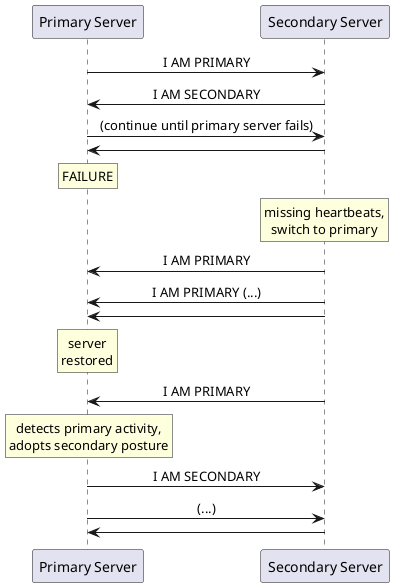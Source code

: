 @startuml
participant "Primary Server" as ps
participant "Secondary Server" as ss
skinparam sequenceMessageAlign CENTER
skinparam NoteTextAlignment CENTER
ps ->ss: I AM PRIMARY
ss -> ps: I AM SECONDARY
ps -> ss: (continue until primary server fails)
ss-> ps
rnote over ps
FAILURE
end note
rnote over ss
missing heartbeats,
switch to primary
end note
ss -> ps: I AM PRIMARY
ss -> ps: I AM PRIMARY (...)
ss -> ps:
RNOTE OVER ps
server
restored
end note
ss -> ps: I AM PRIMARY
RNOTE OVER ps
detects primary activity,
adopts secondary posture
end note
ps -> ss: I AM SECONDARY
ps->ss:(...)
ss->ps
@enduml